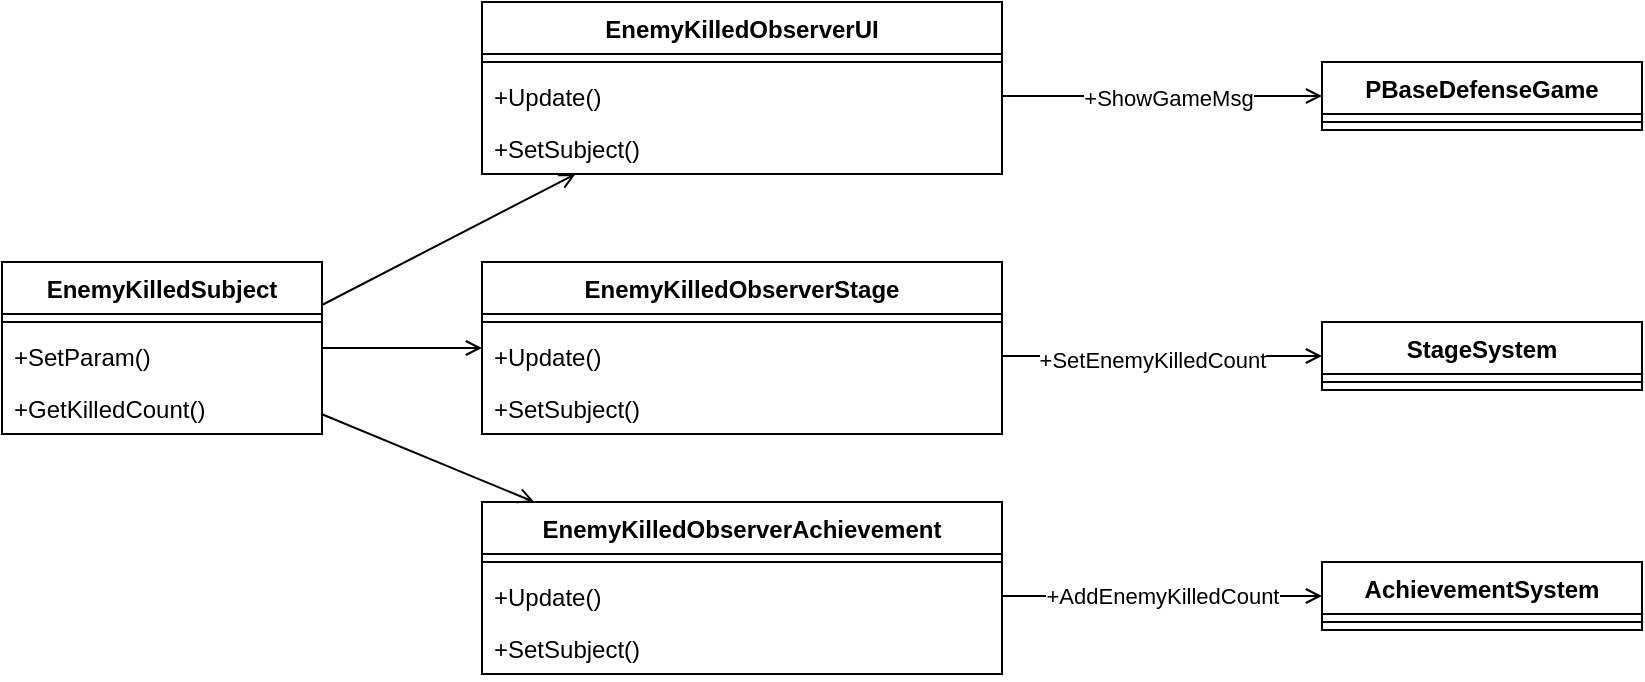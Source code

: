 <mxfile version="22.1.11" type="device">
  <diagram name="第 1 页" id="zwNsrn9bv2Jo6t9w1lm6">
    <mxGraphModel dx="1418" dy="828" grid="1" gridSize="10" guides="1" tooltips="1" connect="1" arrows="1" fold="1" page="1" pageScale="1" pageWidth="827" pageHeight="1169" math="0" shadow="0">
      <root>
        <mxCell id="0" />
        <mxCell id="1" parent="0" />
        <mxCell id="L_CiUZLRW41IbyIve-mF-32" style="edgeStyle=none;rounded=0;orthogonalLoop=1;jettySize=auto;html=1;exitX=1;exitY=0.25;exitDx=0;exitDy=0;endArrow=open;endFill=0;" parent="1" source="L_CiUZLRW41IbyIve-mF-1" target="L_CiUZLRW41IbyIve-mF-18" edge="1">
          <mxGeometry relative="1" as="geometry" />
        </mxCell>
        <mxCell id="L_CiUZLRW41IbyIve-mF-1" value="EnemyKilledSubject" style="swimlane;fontStyle=1;align=center;verticalAlign=top;childLayout=stackLayout;horizontal=1;startSize=26;horizontalStack=0;resizeParent=1;resizeParentMax=0;resizeLast=0;collapsible=1;marginBottom=0;whiteSpace=wrap;html=1;" parent="1" vertex="1">
          <mxGeometry y="320" width="160" height="86" as="geometry" />
        </mxCell>
        <mxCell id="L_CiUZLRW41IbyIve-mF-3" value="" style="line;strokeWidth=1;fillColor=none;align=left;verticalAlign=middle;spacingTop=-1;spacingLeft=3;spacingRight=3;rotatable=0;labelPosition=right;points=[];portConstraint=eastwest;strokeColor=inherit;" parent="L_CiUZLRW41IbyIve-mF-1" vertex="1">
          <mxGeometry y="26" width="160" height="8" as="geometry" />
        </mxCell>
        <mxCell id="L_CiUZLRW41IbyIve-mF-4" value="+SetParam()" style="text;strokeColor=none;fillColor=none;align=left;verticalAlign=top;spacingLeft=4;spacingRight=4;overflow=hidden;rotatable=0;points=[[0,0.5],[1,0.5]];portConstraint=eastwest;whiteSpace=wrap;html=1;" parent="L_CiUZLRW41IbyIve-mF-1" vertex="1">
          <mxGeometry y="34" width="160" height="26" as="geometry" />
        </mxCell>
        <mxCell id="L_CiUZLRW41IbyIve-mF-5" value="+GetKilledCount()" style="text;strokeColor=none;fillColor=none;align=left;verticalAlign=top;spacingLeft=4;spacingRight=4;overflow=hidden;rotatable=0;points=[[0,0.5],[1,0.5]];portConstraint=eastwest;whiteSpace=wrap;html=1;" parent="L_CiUZLRW41IbyIve-mF-1" vertex="1">
          <mxGeometry y="60" width="160" height="26" as="geometry" />
        </mxCell>
        <mxCell id="L_CiUZLRW41IbyIve-mF-6" value="EnemyKilledObserverStage" style="swimlane;fontStyle=1;align=center;verticalAlign=top;childLayout=stackLayout;horizontal=1;startSize=26;horizontalStack=0;resizeParent=1;resizeParentMax=0;resizeLast=0;collapsible=1;marginBottom=0;whiteSpace=wrap;html=1;" parent="1" vertex="1">
          <mxGeometry x="240" y="320" width="260" height="86" as="geometry" />
        </mxCell>
        <mxCell id="L_CiUZLRW41IbyIve-mF-7" value="" style="line;strokeWidth=1;fillColor=none;align=left;verticalAlign=middle;spacingTop=-1;spacingLeft=3;spacingRight=3;rotatable=0;labelPosition=right;points=[];portConstraint=eastwest;strokeColor=inherit;" parent="L_CiUZLRW41IbyIve-mF-6" vertex="1">
          <mxGeometry y="26" width="260" height="8" as="geometry" />
        </mxCell>
        <mxCell id="L_CiUZLRW41IbyIve-mF-8" value="+Update()" style="text;strokeColor=none;fillColor=none;align=left;verticalAlign=top;spacingLeft=4;spacingRight=4;overflow=hidden;rotatable=0;points=[[0,0.5],[1,0.5]];portConstraint=eastwest;whiteSpace=wrap;html=1;" parent="L_CiUZLRW41IbyIve-mF-6" vertex="1">
          <mxGeometry y="34" width="260" height="26" as="geometry" />
        </mxCell>
        <mxCell id="L_CiUZLRW41IbyIve-mF-9" value="+SetSubject()" style="text;strokeColor=none;fillColor=none;align=left;verticalAlign=top;spacingLeft=4;spacingRight=4;overflow=hidden;rotatable=0;points=[[0,0.5],[1,0.5]];portConstraint=eastwest;whiteSpace=wrap;html=1;" parent="L_CiUZLRW41IbyIve-mF-6" vertex="1">
          <mxGeometry y="60" width="260" height="26" as="geometry" />
        </mxCell>
        <mxCell id="L_CiUZLRW41IbyIve-mF-14" value="EnemyKilledObserverAchievement" style="swimlane;fontStyle=1;align=center;verticalAlign=top;childLayout=stackLayout;horizontal=1;startSize=26;horizontalStack=0;resizeParent=1;resizeParentMax=0;resizeLast=0;collapsible=1;marginBottom=0;whiteSpace=wrap;html=1;" parent="1" vertex="1">
          <mxGeometry x="240" y="440" width="260" height="86" as="geometry" />
        </mxCell>
        <mxCell id="L_CiUZLRW41IbyIve-mF-15" value="" style="line;strokeWidth=1;fillColor=none;align=left;verticalAlign=middle;spacingTop=-1;spacingLeft=3;spacingRight=3;rotatable=0;labelPosition=right;points=[];portConstraint=eastwest;strokeColor=inherit;" parent="L_CiUZLRW41IbyIve-mF-14" vertex="1">
          <mxGeometry y="26" width="260" height="8" as="geometry" />
        </mxCell>
        <mxCell id="L_CiUZLRW41IbyIve-mF-16" value="+Update()" style="text;strokeColor=none;fillColor=none;align=left;verticalAlign=top;spacingLeft=4;spacingRight=4;overflow=hidden;rotatable=0;points=[[0,0.5],[1,0.5]];portConstraint=eastwest;whiteSpace=wrap;html=1;" parent="L_CiUZLRW41IbyIve-mF-14" vertex="1">
          <mxGeometry y="34" width="260" height="26" as="geometry" />
        </mxCell>
        <mxCell id="L_CiUZLRW41IbyIve-mF-17" value="+SetSubject()" style="text;strokeColor=none;fillColor=none;align=left;verticalAlign=top;spacingLeft=4;spacingRight=4;overflow=hidden;rotatable=0;points=[[0,0.5],[1,0.5]];portConstraint=eastwest;whiteSpace=wrap;html=1;" parent="L_CiUZLRW41IbyIve-mF-14" vertex="1">
          <mxGeometry y="60" width="260" height="26" as="geometry" />
        </mxCell>
        <mxCell id="L_CiUZLRW41IbyIve-mF-18" value="EnemyKilledObserverUI" style="swimlane;fontStyle=1;align=center;verticalAlign=top;childLayout=stackLayout;horizontal=1;startSize=26;horizontalStack=0;resizeParent=1;resizeParentMax=0;resizeLast=0;collapsible=1;marginBottom=0;whiteSpace=wrap;html=1;" parent="1" vertex="1">
          <mxGeometry x="240" y="190" width="260" height="86" as="geometry" />
        </mxCell>
        <mxCell id="L_CiUZLRW41IbyIve-mF-19" value="" style="line;strokeWidth=1;fillColor=none;align=left;verticalAlign=middle;spacingTop=-1;spacingLeft=3;spacingRight=3;rotatable=0;labelPosition=right;points=[];portConstraint=eastwest;strokeColor=inherit;" parent="L_CiUZLRW41IbyIve-mF-18" vertex="1">
          <mxGeometry y="26" width="260" height="8" as="geometry" />
        </mxCell>
        <mxCell id="L_CiUZLRW41IbyIve-mF-20" value="+Update()" style="text;strokeColor=none;fillColor=none;align=left;verticalAlign=top;spacingLeft=4;spacingRight=4;overflow=hidden;rotatable=0;points=[[0,0.5],[1,0.5]];portConstraint=eastwest;whiteSpace=wrap;html=1;" parent="L_CiUZLRW41IbyIve-mF-18" vertex="1">
          <mxGeometry y="34" width="260" height="26" as="geometry" />
        </mxCell>
        <mxCell id="L_CiUZLRW41IbyIve-mF-21" value="+SetSubject()" style="text;strokeColor=none;fillColor=none;align=left;verticalAlign=top;spacingLeft=4;spacingRight=4;overflow=hidden;rotatable=0;points=[[0,0.5],[1,0.5]];portConstraint=eastwest;whiteSpace=wrap;html=1;" parent="L_CiUZLRW41IbyIve-mF-18" vertex="1">
          <mxGeometry y="60" width="260" height="26" as="geometry" />
        </mxCell>
        <mxCell id="L_CiUZLRW41IbyIve-mF-22" value="PBaseDefenseGame" style="swimlane;fontStyle=1;align=center;verticalAlign=top;childLayout=stackLayout;horizontal=1;startSize=26;horizontalStack=0;resizeParent=1;resizeParentMax=0;resizeLast=0;collapsible=1;marginBottom=0;whiteSpace=wrap;html=1;" parent="1" vertex="1">
          <mxGeometry x="660" y="220" width="160" height="34" as="geometry" />
        </mxCell>
        <mxCell id="L_CiUZLRW41IbyIve-mF-24" value="" style="line;strokeWidth=1;fillColor=none;align=left;verticalAlign=middle;spacingTop=-1;spacingLeft=3;spacingRight=3;rotatable=0;labelPosition=right;points=[];portConstraint=eastwest;strokeColor=inherit;" parent="L_CiUZLRW41IbyIve-mF-22" vertex="1">
          <mxGeometry y="26" width="160" height="8" as="geometry" />
        </mxCell>
        <mxCell id="L_CiUZLRW41IbyIve-mF-26" value="StageSystem" style="swimlane;fontStyle=1;align=center;verticalAlign=top;childLayout=stackLayout;horizontal=1;startSize=26;horizontalStack=0;resizeParent=1;resizeParentMax=0;resizeLast=0;collapsible=1;marginBottom=0;whiteSpace=wrap;html=1;" parent="1" vertex="1">
          <mxGeometry x="660" y="350" width="160" height="34" as="geometry" />
        </mxCell>
        <mxCell id="L_CiUZLRW41IbyIve-mF-27" value="" style="line;strokeWidth=1;fillColor=none;align=left;verticalAlign=middle;spacingTop=-1;spacingLeft=3;spacingRight=3;rotatable=0;labelPosition=right;points=[];portConstraint=eastwest;strokeColor=inherit;" parent="L_CiUZLRW41IbyIve-mF-26" vertex="1">
          <mxGeometry y="26" width="160" height="8" as="geometry" />
        </mxCell>
        <mxCell id="L_CiUZLRW41IbyIve-mF-28" value="AchievementSystem" style="swimlane;fontStyle=1;align=center;verticalAlign=top;childLayout=stackLayout;horizontal=1;startSize=26;horizontalStack=0;resizeParent=1;resizeParentMax=0;resizeLast=0;collapsible=1;marginBottom=0;whiteSpace=wrap;html=1;" parent="1" vertex="1">
          <mxGeometry x="660" y="470" width="160" height="34" as="geometry" />
        </mxCell>
        <mxCell id="L_CiUZLRW41IbyIve-mF-29" value="" style="line;strokeWidth=1;fillColor=none;align=left;verticalAlign=middle;spacingTop=-1;spacingLeft=3;spacingRight=3;rotatable=0;labelPosition=right;points=[];portConstraint=eastwest;strokeColor=inherit;" parent="L_CiUZLRW41IbyIve-mF-28" vertex="1">
          <mxGeometry y="26" width="160" height="8" as="geometry" />
        </mxCell>
        <mxCell id="L_CiUZLRW41IbyIve-mF-31" style="edgeStyle=none;rounded=0;orthogonalLoop=1;jettySize=auto;html=1;endArrow=open;endFill=0;" parent="1" source="L_CiUZLRW41IbyIve-mF-1" target="L_CiUZLRW41IbyIve-mF-6" edge="1">
          <mxGeometry relative="1" as="geometry" />
        </mxCell>
        <mxCell id="L_CiUZLRW41IbyIve-mF-33" style="edgeStyle=none;rounded=0;orthogonalLoop=1;jettySize=auto;html=1;endArrow=open;endFill=0;" parent="1" source="L_CiUZLRW41IbyIve-mF-1" target="L_CiUZLRW41IbyIve-mF-14" edge="1">
          <mxGeometry relative="1" as="geometry" />
        </mxCell>
        <mxCell id="L_CiUZLRW41IbyIve-mF-34" style="edgeStyle=none;rounded=0;orthogonalLoop=1;jettySize=auto;html=1;exitX=1;exitY=0.5;exitDx=0;exitDy=0;endArrow=open;endFill=0;" parent="1" source="L_CiUZLRW41IbyIve-mF-20" target="L_CiUZLRW41IbyIve-mF-22" edge="1">
          <mxGeometry relative="1" as="geometry" />
        </mxCell>
        <mxCell id="L_CiUZLRW41IbyIve-mF-37" value="+ShowGameMsg" style="edgeLabel;html=1;align=center;verticalAlign=middle;resizable=0;points=[];" parent="L_CiUZLRW41IbyIve-mF-34" vertex="1" connectable="0">
          <mxGeometry x="0.033" y="-1" relative="1" as="geometry">
            <mxPoint as="offset" />
          </mxGeometry>
        </mxCell>
        <mxCell id="L_CiUZLRW41IbyIve-mF-35" style="edgeStyle=none;rounded=0;orthogonalLoop=1;jettySize=auto;html=1;exitX=1;exitY=0.5;exitDx=0;exitDy=0;endArrow=open;endFill=0;" parent="1" source="L_CiUZLRW41IbyIve-mF-8" target="L_CiUZLRW41IbyIve-mF-26" edge="1">
          <mxGeometry relative="1" as="geometry" />
        </mxCell>
        <mxCell id="L_CiUZLRW41IbyIve-mF-38" value="+SetEnemyKilledCount" style="edgeLabel;html=1;align=center;verticalAlign=middle;resizable=0;points=[];" parent="L_CiUZLRW41IbyIve-mF-35" vertex="1" connectable="0">
          <mxGeometry x="-0.067" y="-2" relative="1" as="geometry">
            <mxPoint as="offset" />
          </mxGeometry>
        </mxCell>
        <mxCell id="L_CiUZLRW41IbyIve-mF-36" style="edgeStyle=none;rounded=0;orthogonalLoop=1;jettySize=auto;html=1;exitX=1;exitY=0.5;exitDx=0;exitDy=0;endArrow=open;endFill=0;" parent="1" source="L_CiUZLRW41IbyIve-mF-16" target="L_CiUZLRW41IbyIve-mF-28" edge="1">
          <mxGeometry relative="1" as="geometry" />
        </mxCell>
        <mxCell id="L_CiUZLRW41IbyIve-mF-40" value="+AddEnemyKilledCount" style="edgeLabel;html=1;align=center;verticalAlign=middle;resizable=0;points=[];" parent="L_CiUZLRW41IbyIve-mF-36" vertex="1" connectable="0">
          <mxGeometry x="-0.125" y="1" relative="1" as="geometry">
            <mxPoint x="10" y="1" as="offset" />
          </mxGeometry>
        </mxCell>
      </root>
    </mxGraphModel>
  </diagram>
</mxfile>
